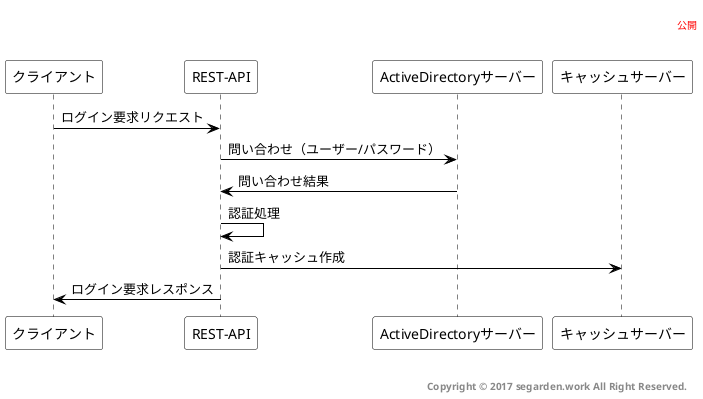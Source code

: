 @startuml

/' ---------------------------------------------- '/
' 固定エリア

'ヘッダー
header

<font color=red>公開</font>


endheader


'フッター
right footer


<b>Copyright &#169; 2017 segarden.work All Right Reserved.</b>　
endfooter

/' ---------------------------------------------- '/
' スタイルエリア

'必要なら追加
skinparam {
defaultFontName Meiryo
ArrowColor black
Shadow none
shadowing false
'linetype ortho
}
skinparam sequence {
ActorBorderColor black
LifeLineBorderColor black
LifeLineBackgroundColor black
ParticipantBorderColor black
ParticipantBackgroundColor black
}
skinparam participant {
BackgroundColor White
BorderColor Black
}
skinparam actor {
BackgroundColor White
BorderColor Black
}
skinparam note {
BackgroundColor #dcf8f8
BorderColor Black
}

/' ---------------------------------------------- '/
' 描画エリア

' 参考
' http://plantuml.com/sequence-diagram


クライアント -> "REST-API": ログイン要求リクエスト
"REST-API" -> "ActiveDirectoryサーバー": 問い合わせ（ユーザー/パスワード）
"ActiveDirectoryサーバー" -> "REST-API" : 問い合わせ結果
"REST-API" -> "REST-API" : 認証処理
"REST-API" -> "キャッシュサーバー" : 認証キャッシュ作成
"REST-API" -> クライアント: ログイン要求レスポンス

@enduml